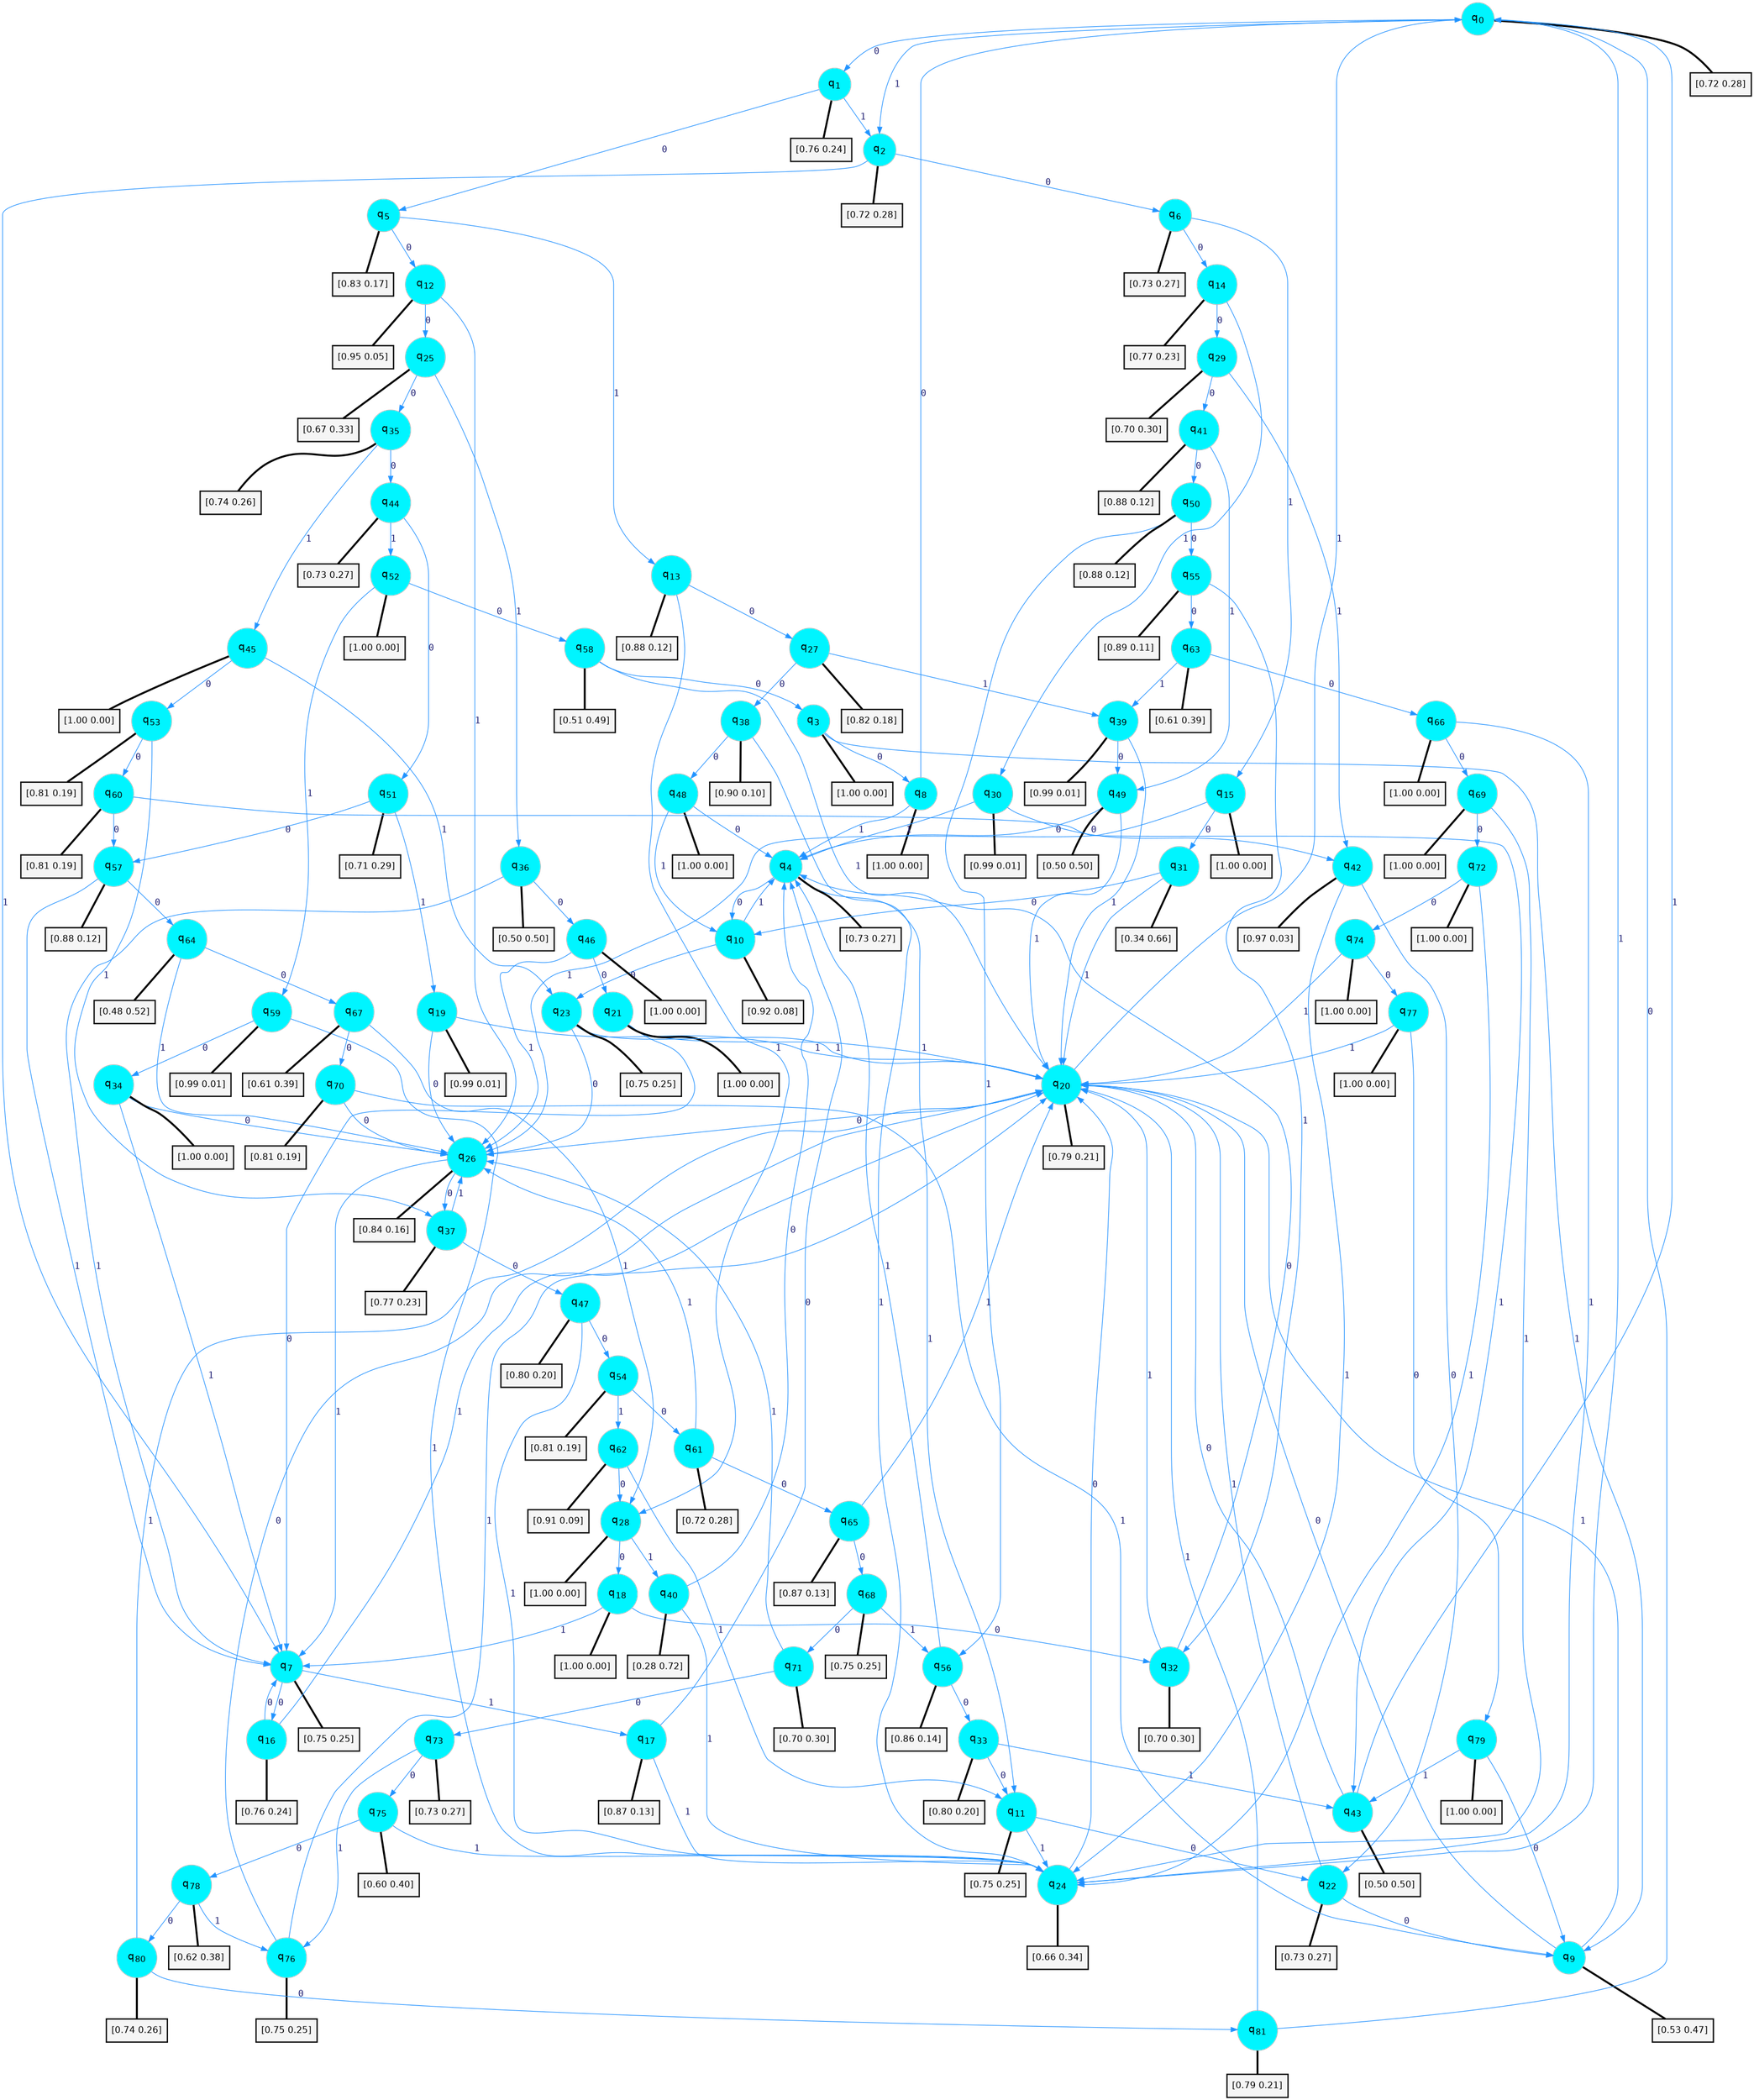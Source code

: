 digraph G {
graph [
bgcolor=transparent, dpi=300, rankdir=TD, size="40,25"];
node [
color=gray, fillcolor=turquoise1, fontcolor=black, fontname=Helvetica, fontsize=16, fontweight=bold, shape=circle, style=filled];
edge [
arrowsize=1, color=dodgerblue1, fontcolor=midnightblue, fontname=courier, fontweight=bold, penwidth=1, style=solid, weight=20];
0[label=<q<SUB>0</SUB>>];
1[label=<q<SUB>1</SUB>>];
2[label=<q<SUB>2</SUB>>];
3[label=<q<SUB>3</SUB>>];
4[label=<q<SUB>4</SUB>>];
5[label=<q<SUB>5</SUB>>];
6[label=<q<SUB>6</SUB>>];
7[label=<q<SUB>7</SUB>>];
8[label=<q<SUB>8</SUB>>];
9[label=<q<SUB>9</SUB>>];
10[label=<q<SUB>10</SUB>>];
11[label=<q<SUB>11</SUB>>];
12[label=<q<SUB>12</SUB>>];
13[label=<q<SUB>13</SUB>>];
14[label=<q<SUB>14</SUB>>];
15[label=<q<SUB>15</SUB>>];
16[label=<q<SUB>16</SUB>>];
17[label=<q<SUB>17</SUB>>];
18[label=<q<SUB>18</SUB>>];
19[label=<q<SUB>19</SUB>>];
20[label=<q<SUB>20</SUB>>];
21[label=<q<SUB>21</SUB>>];
22[label=<q<SUB>22</SUB>>];
23[label=<q<SUB>23</SUB>>];
24[label=<q<SUB>24</SUB>>];
25[label=<q<SUB>25</SUB>>];
26[label=<q<SUB>26</SUB>>];
27[label=<q<SUB>27</SUB>>];
28[label=<q<SUB>28</SUB>>];
29[label=<q<SUB>29</SUB>>];
30[label=<q<SUB>30</SUB>>];
31[label=<q<SUB>31</SUB>>];
32[label=<q<SUB>32</SUB>>];
33[label=<q<SUB>33</SUB>>];
34[label=<q<SUB>34</SUB>>];
35[label=<q<SUB>35</SUB>>];
36[label=<q<SUB>36</SUB>>];
37[label=<q<SUB>37</SUB>>];
38[label=<q<SUB>38</SUB>>];
39[label=<q<SUB>39</SUB>>];
40[label=<q<SUB>40</SUB>>];
41[label=<q<SUB>41</SUB>>];
42[label=<q<SUB>42</SUB>>];
43[label=<q<SUB>43</SUB>>];
44[label=<q<SUB>44</SUB>>];
45[label=<q<SUB>45</SUB>>];
46[label=<q<SUB>46</SUB>>];
47[label=<q<SUB>47</SUB>>];
48[label=<q<SUB>48</SUB>>];
49[label=<q<SUB>49</SUB>>];
50[label=<q<SUB>50</SUB>>];
51[label=<q<SUB>51</SUB>>];
52[label=<q<SUB>52</SUB>>];
53[label=<q<SUB>53</SUB>>];
54[label=<q<SUB>54</SUB>>];
55[label=<q<SUB>55</SUB>>];
56[label=<q<SUB>56</SUB>>];
57[label=<q<SUB>57</SUB>>];
58[label=<q<SUB>58</SUB>>];
59[label=<q<SUB>59</SUB>>];
60[label=<q<SUB>60</SUB>>];
61[label=<q<SUB>61</SUB>>];
62[label=<q<SUB>62</SUB>>];
63[label=<q<SUB>63</SUB>>];
64[label=<q<SUB>64</SUB>>];
65[label=<q<SUB>65</SUB>>];
66[label=<q<SUB>66</SUB>>];
67[label=<q<SUB>67</SUB>>];
68[label=<q<SUB>68</SUB>>];
69[label=<q<SUB>69</SUB>>];
70[label=<q<SUB>70</SUB>>];
71[label=<q<SUB>71</SUB>>];
72[label=<q<SUB>72</SUB>>];
73[label=<q<SUB>73</SUB>>];
74[label=<q<SUB>74</SUB>>];
75[label=<q<SUB>75</SUB>>];
76[label=<q<SUB>76</SUB>>];
77[label=<q<SUB>77</SUB>>];
78[label=<q<SUB>78</SUB>>];
79[label=<q<SUB>79</SUB>>];
80[label=<q<SUB>80</SUB>>];
81[label=<q<SUB>81</SUB>>];
82[label="[0.72 0.28]", shape=box,fontcolor=black, fontname=Helvetica, fontsize=14, penwidth=2, fillcolor=whitesmoke,color=black];
83[label="[0.76 0.24]", shape=box,fontcolor=black, fontname=Helvetica, fontsize=14, penwidth=2, fillcolor=whitesmoke,color=black];
84[label="[0.72 0.28]", shape=box,fontcolor=black, fontname=Helvetica, fontsize=14, penwidth=2, fillcolor=whitesmoke,color=black];
85[label="[1.00 0.00]", shape=box,fontcolor=black, fontname=Helvetica, fontsize=14, penwidth=2, fillcolor=whitesmoke,color=black];
86[label="[0.73 0.27]", shape=box,fontcolor=black, fontname=Helvetica, fontsize=14, penwidth=2, fillcolor=whitesmoke,color=black];
87[label="[0.83 0.17]", shape=box,fontcolor=black, fontname=Helvetica, fontsize=14, penwidth=2, fillcolor=whitesmoke,color=black];
88[label="[0.73 0.27]", shape=box,fontcolor=black, fontname=Helvetica, fontsize=14, penwidth=2, fillcolor=whitesmoke,color=black];
89[label="[0.75 0.25]", shape=box,fontcolor=black, fontname=Helvetica, fontsize=14, penwidth=2, fillcolor=whitesmoke,color=black];
90[label="[1.00 0.00]", shape=box,fontcolor=black, fontname=Helvetica, fontsize=14, penwidth=2, fillcolor=whitesmoke,color=black];
91[label="[0.53 0.47]", shape=box,fontcolor=black, fontname=Helvetica, fontsize=14, penwidth=2, fillcolor=whitesmoke,color=black];
92[label="[0.92 0.08]", shape=box,fontcolor=black, fontname=Helvetica, fontsize=14, penwidth=2, fillcolor=whitesmoke,color=black];
93[label="[0.75 0.25]", shape=box,fontcolor=black, fontname=Helvetica, fontsize=14, penwidth=2, fillcolor=whitesmoke,color=black];
94[label="[0.95 0.05]", shape=box,fontcolor=black, fontname=Helvetica, fontsize=14, penwidth=2, fillcolor=whitesmoke,color=black];
95[label="[0.88 0.12]", shape=box,fontcolor=black, fontname=Helvetica, fontsize=14, penwidth=2, fillcolor=whitesmoke,color=black];
96[label="[0.77 0.23]", shape=box,fontcolor=black, fontname=Helvetica, fontsize=14, penwidth=2, fillcolor=whitesmoke,color=black];
97[label="[1.00 0.00]", shape=box,fontcolor=black, fontname=Helvetica, fontsize=14, penwidth=2, fillcolor=whitesmoke,color=black];
98[label="[0.76 0.24]", shape=box,fontcolor=black, fontname=Helvetica, fontsize=14, penwidth=2, fillcolor=whitesmoke,color=black];
99[label="[0.87 0.13]", shape=box,fontcolor=black, fontname=Helvetica, fontsize=14, penwidth=2, fillcolor=whitesmoke,color=black];
100[label="[1.00 0.00]", shape=box,fontcolor=black, fontname=Helvetica, fontsize=14, penwidth=2, fillcolor=whitesmoke,color=black];
101[label="[0.99 0.01]", shape=box,fontcolor=black, fontname=Helvetica, fontsize=14, penwidth=2, fillcolor=whitesmoke,color=black];
102[label="[0.79 0.21]", shape=box,fontcolor=black, fontname=Helvetica, fontsize=14, penwidth=2, fillcolor=whitesmoke,color=black];
103[label="[1.00 0.00]", shape=box,fontcolor=black, fontname=Helvetica, fontsize=14, penwidth=2, fillcolor=whitesmoke,color=black];
104[label="[0.73 0.27]", shape=box,fontcolor=black, fontname=Helvetica, fontsize=14, penwidth=2, fillcolor=whitesmoke,color=black];
105[label="[0.75 0.25]", shape=box,fontcolor=black, fontname=Helvetica, fontsize=14, penwidth=2, fillcolor=whitesmoke,color=black];
106[label="[0.66 0.34]", shape=box,fontcolor=black, fontname=Helvetica, fontsize=14, penwidth=2, fillcolor=whitesmoke,color=black];
107[label="[0.67 0.33]", shape=box,fontcolor=black, fontname=Helvetica, fontsize=14, penwidth=2, fillcolor=whitesmoke,color=black];
108[label="[0.84 0.16]", shape=box,fontcolor=black, fontname=Helvetica, fontsize=14, penwidth=2, fillcolor=whitesmoke,color=black];
109[label="[0.82 0.18]", shape=box,fontcolor=black, fontname=Helvetica, fontsize=14, penwidth=2, fillcolor=whitesmoke,color=black];
110[label="[1.00 0.00]", shape=box,fontcolor=black, fontname=Helvetica, fontsize=14, penwidth=2, fillcolor=whitesmoke,color=black];
111[label="[0.70 0.30]", shape=box,fontcolor=black, fontname=Helvetica, fontsize=14, penwidth=2, fillcolor=whitesmoke,color=black];
112[label="[0.99 0.01]", shape=box,fontcolor=black, fontname=Helvetica, fontsize=14, penwidth=2, fillcolor=whitesmoke,color=black];
113[label="[0.34 0.66]", shape=box,fontcolor=black, fontname=Helvetica, fontsize=14, penwidth=2, fillcolor=whitesmoke,color=black];
114[label="[0.70 0.30]", shape=box,fontcolor=black, fontname=Helvetica, fontsize=14, penwidth=2, fillcolor=whitesmoke,color=black];
115[label="[0.80 0.20]", shape=box,fontcolor=black, fontname=Helvetica, fontsize=14, penwidth=2, fillcolor=whitesmoke,color=black];
116[label="[1.00 0.00]", shape=box,fontcolor=black, fontname=Helvetica, fontsize=14, penwidth=2, fillcolor=whitesmoke,color=black];
117[label="[0.74 0.26]", shape=box,fontcolor=black, fontname=Helvetica, fontsize=14, penwidth=2, fillcolor=whitesmoke,color=black];
118[label="[0.50 0.50]", shape=box,fontcolor=black, fontname=Helvetica, fontsize=14, penwidth=2, fillcolor=whitesmoke,color=black];
119[label="[0.77 0.23]", shape=box,fontcolor=black, fontname=Helvetica, fontsize=14, penwidth=2, fillcolor=whitesmoke,color=black];
120[label="[0.90 0.10]", shape=box,fontcolor=black, fontname=Helvetica, fontsize=14, penwidth=2, fillcolor=whitesmoke,color=black];
121[label="[0.99 0.01]", shape=box,fontcolor=black, fontname=Helvetica, fontsize=14, penwidth=2, fillcolor=whitesmoke,color=black];
122[label="[0.28 0.72]", shape=box,fontcolor=black, fontname=Helvetica, fontsize=14, penwidth=2, fillcolor=whitesmoke,color=black];
123[label="[0.88 0.12]", shape=box,fontcolor=black, fontname=Helvetica, fontsize=14, penwidth=2, fillcolor=whitesmoke,color=black];
124[label="[0.97 0.03]", shape=box,fontcolor=black, fontname=Helvetica, fontsize=14, penwidth=2, fillcolor=whitesmoke,color=black];
125[label="[0.50 0.50]", shape=box,fontcolor=black, fontname=Helvetica, fontsize=14, penwidth=2, fillcolor=whitesmoke,color=black];
126[label="[0.73 0.27]", shape=box,fontcolor=black, fontname=Helvetica, fontsize=14, penwidth=2, fillcolor=whitesmoke,color=black];
127[label="[1.00 0.00]", shape=box,fontcolor=black, fontname=Helvetica, fontsize=14, penwidth=2, fillcolor=whitesmoke,color=black];
128[label="[1.00 0.00]", shape=box,fontcolor=black, fontname=Helvetica, fontsize=14, penwidth=2, fillcolor=whitesmoke,color=black];
129[label="[0.80 0.20]", shape=box,fontcolor=black, fontname=Helvetica, fontsize=14, penwidth=2, fillcolor=whitesmoke,color=black];
130[label="[1.00 0.00]", shape=box,fontcolor=black, fontname=Helvetica, fontsize=14, penwidth=2, fillcolor=whitesmoke,color=black];
131[label="[0.50 0.50]", shape=box,fontcolor=black, fontname=Helvetica, fontsize=14, penwidth=2, fillcolor=whitesmoke,color=black];
132[label="[0.88 0.12]", shape=box,fontcolor=black, fontname=Helvetica, fontsize=14, penwidth=2, fillcolor=whitesmoke,color=black];
133[label="[0.71 0.29]", shape=box,fontcolor=black, fontname=Helvetica, fontsize=14, penwidth=2, fillcolor=whitesmoke,color=black];
134[label="[1.00 0.00]", shape=box,fontcolor=black, fontname=Helvetica, fontsize=14, penwidth=2, fillcolor=whitesmoke,color=black];
135[label="[0.81 0.19]", shape=box,fontcolor=black, fontname=Helvetica, fontsize=14, penwidth=2, fillcolor=whitesmoke,color=black];
136[label="[0.81 0.19]", shape=box,fontcolor=black, fontname=Helvetica, fontsize=14, penwidth=2, fillcolor=whitesmoke,color=black];
137[label="[0.89 0.11]", shape=box,fontcolor=black, fontname=Helvetica, fontsize=14, penwidth=2, fillcolor=whitesmoke,color=black];
138[label="[0.86 0.14]", shape=box,fontcolor=black, fontname=Helvetica, fontsize=14, penwidth=2, fillcolor=whitesmoke,color=black];
139[label="[0.88 0.12]", shape=box,fontcolor=black, fontname=Helvetica, fontsize=14, penwidth=2, fillcolor=whitesmoke,color=black];
140[label="[0.51 0.49]", shape=box,fontcolor=black, fontname=Helvetica, fontsize=14, penwidth=2, fillcolor=whitesmoke,color=black];
141[label="[0.99 0.01]", shape=box,fontcolor=black, fontname=Helvetica, fontsize=14, penwidth=2, fillcolor=whitesmoke,color=black];
142[label="[0.81 0.19]", shape=box,fontcolor=black, fontname=Helvetica, fontsize=14, penwidth=2, fillcolor=whitesmoke,color=black];
143[label="[0.72 0.28]", shape=box,fontcolor=black, fontname=Helvetica, fontsize=14, penwidth=2, fillcolor=whitesmoke,color=black];
144[label="[0.91 0.09]", shape=box,fontcolor=black, fontname=Helvetica, fontsize=14, penwidth=2, fillcolor=whitesmoke,color=black];
145[label="[0.61 0.39]", shape=box,fontcolor=black, fontname=Helvetica, fontsize=14, penwidth=2, fillcolor=whitesmoke,color=black];
146[label="[0.48 0.52]", shape=box,fontcolor=black, fontname=Helvetica, fontsize=14, penwidth=2, fillcolor=whitesmoke,color=black];
147[label="[0.87 0.13]", shape=box,fontcolor=black, fontname=Helvetica, fontsize=14, penwidth=2, fillcolor=whitesmoke,color=black];
148[label="[1.00 0.00]", shape=box,fontcolor=black, fontname=Helvetica, fontsize=14, penwidth=2, fillcolor=whitesmoke,color=black];
149[label="[0.61 0.39]", shape=box,fontcolor=black, fontname=Helvetica, fontsize=14, penwidth=2, fillcolor=whitesmoke,color=black];
150[label="[0.75 0.25]", shape=box,fontcolor=black, fontname=Helvetica, fontsize=14, penwidth=2, fillcolor=whitesmoke,color=black];
151[label="[1.00 0.00]", shape=box,fontcolor=black, fontname=Helvetica, fontsize=14, penwidth=2, fillcolor=whitesmoke,color=black];
152[label="[0.81 0.19]", shape=box,fontcolor=black, fontname=Helvetica, fontsize=14, penwidth=2, fillcolor=whitesmoke,color=black];
153[label="[0.70 0.30]", shape=box,fontcolor=black, fontname=Helvetica, fontsize=14, penwidth=2, fillcolor=whitesmoke,color=black];
154[label="[1.00 0.00]", shape=box,fontcolor=black, fontname=Helvetica, fontsize=14, penwidth=2, fillcolor=whitesmoke,color=black];
155[label="[0.73 0.27]", shape=box,fontcolor=black, fontname=Helvetica, fontsize=14, penwidth=2, fillcolor=whitesmoke,color=black];
156[label="[1.00 0.00]", shape=box,fontcolor=black, fontname=Helvetica, fontsize=14, penwidth=2, fillcolor=whitesmoke,color=black];
157[label="[0.60 0.40]", shape=box,fontcolor=black, fontname=Helvetica, fontsize=14, penwidth=2, fillcolor=whitesmoke,color=black];
158[label="[0.75 0.25]", shape=box,fontcolor=black, fontname=Helvetica, fontsize=14, penwidth=2, fillcolor=whitesmoke,color=black];
159[label="[1.00 0.00]", shape=box,fontcolor=black, fontname=Helvetica, fontsize=14, penwidth=2, fillcolor=whitesmoke,color=black];
160[label="[0.62 0.38]", shape=box,fontcolor=black, fontname=Helvetica, fontsize=14, penwidth=2, fillcolor=whitesmoke,color=black];
161[label="[1.00 0.00]", shape=box,fontcolor=black, fontname=Helvetica, fontsize=14, penwidth=2, fillcolor=whitesmoke,color=black];
162[label="[0.74 0.26]", shape=box,fontcolor=black, fontname=Helvetica, fontsize=14, penwidth=2, fillcolor=whitesmoke,color=black];
163[label="[0.79 0.21]", shape=box,fontcolor=black, fontname=Helvetica, fontsize=14, penwidth=2, fillcolor=whitesmoke,color=black];
0->1 [label=0];
0->2 [label=1];
0->82 [arrowhead=none, penwidth=3,color=black];
1->5 [label=0];
1->2 [label=1];
1->83 [arrowhead=none, penwidth=3,color=black];
2->6 [label=0];
2->7 [label=1];
2->84 [arrowhead=none, penwidth=3,color=black];
3->8 [label=0];
3->9 [label=1];
3->85 [arrowhead=none, penwidth=3,color=black];
4->10 [label=0];
4->11 [label=1];
4->86 [arrowhead=none, penwidth=3,color=black];
5->12 [label=0];
5->13 [label=1];
5->87 [arrowhead=none, penwidth=3,color=black];
6->14 [label=0];
6->15 [label=1];
6->88 [arrowhead=none, penwidth=3,color=black];
7->16 [label=0];
7->17 [label=1];
7->89 [arrowhead=none, penwidth=3,color=black];
8->0 [label=0];
8->4 [label=1];
8->90 [arrowhead=none, penwidth=3,color=black];
9->20 [label=0];
9->20 [label=1];
9->91 [arrowhead=none, penwidth=3,color=black];
10->23 [label=0];
10->4 [label=1];
10->92 [arrowhead=none, penwidth=3,color=black];
11->22 [label=0];
11->24 [label=1];
11->93 [arrowhead=none, penwidth=3,color=black];
12->25 [label=0];
12->26 [label=1];
12->94 [arrowhead=none, penwidth=3,color=black];
13->27 [label=0];
13->28 [label=1];
13->95 [arrowhead=none, penwidth=3,color=black];
14->29 [label=0];
14->30 [label=1];
14->96 [arrowhead=none, penwidth=3,color=black];
15->31 [label=0];
15->26 [label=1];
15->97 [arrowhead=none, penwidth=3,color=black];
16->7 [label=0];
16->20 [label=1];
16->98 [arrowhead=none, penwidth=3,color=black];
17->4 [label=0];
17->24 [label=1];
17->99 [arrowhead=none, penwidth=3,color=black];
18->32 [label=0];
18->7 [label=1];
18->100 [arrowhead=none, penwidth=3,color=black];
19->26 [label=0];
19->20 [label=1];
19->101 [arrowhead=none, penwidth=3,color=black];
20->26 [label=0];
20->0 [label=1];
20->102 [arrowhead=none, penwidth=3,color=black];
21->7 [label=0];
21->20 [label=1];
21->103 [arrowhead=none, penwidth=3,color=black];
22->9 [label=0];
22->20 [label=1];
22->104 [arrowhead=none, penwidth=3,color=black];
23->26 [label=0];
23->20 [label=1];
23->105 [arrowhead=none, penwidth=3,color=black];
24->20 [label=0];
24->0 [label=1];
24->106 [arrowhead=none, penwidth=3,color=black];
25->35 [label=0];
25->36 [label=1];
25->107 [arrowhead=none, penwidth=3,color=black];
26->37 [label=0];
26->7 [label=1];
26->108 [arrowhead=none, penwidth=3,color=black];
27->38 [label=0];
27->39 [label=1];
27->109 [arrowhead=none, penwidth=3,color=black];
28->18 [label=0];
28->40 [label=1];
28->110 [arrowhead=none, penwidth=3,color=black];
29->41 [label=0];
29->42 [label=1];
29->111 [arrowhead=none, penwidth=3,color=black];
30->42 [label=0];
30->4 [label=1];
30->112 [arrowhead=none, penwidth=3,color=black];
31->10 [label=0];
31->20 [label=1];
31->113 [arrowhead=none, penwidth=3,color=black];
32->4 [label=0];
32->20 [label=1];
32->114 [arrowhead=none, penwidth=3,color=black];
33->11 [label=0];
33->43 [label=1];
33->115 [arrowhead=none, penwidth=3,color=black];
34->26 [label=0];
34->7 [label=1];
34->116 [arrowhead=none, penwidth=3,color=black];
35->44 [label=0];
35->45 [label=1];
35->117 [arrowhead=none, penwidth=3,color=black];
36->46 [label=0];
36->7 [label=1];
36->118 [arrowhead=none, penwidth=3,color=black];
37->47 [label=0];
37->26 [label=1];
37->119 [arrowhead=none, penwidth=3,color=black];
38->48 [label=0];
38->24 [label=1];
38->120 [arrowhead=none, penwidth=3,color=black];
39->49 [label=0];
39->20 [label=1];
39->121 [arrowhead=none, penwidth=3,color=black];
40->4 [label=0];
40->24 [label=1];
40->122 [arrowhead=none, penwidth=3,color=black];
41->50 [label=0];
41->49 [label=1];
41->123 [arrowhead=none, penwidth=3,color=black];
42->22 [label=0];
42->24 [label=1];
42->124 [arrowhead=none, penwidth=3,color=black];
43->20 [label=0];
43->0 [label=1];
43->125 [arrowhead=none, penwidth=3,color=black];
44->51 [label=0];
44->52 [label=1];
44->126 [arrowhead=none, penwidth=3,color=black];
45->53 [label=0];
45->23 [label=1];
45->127 [arrowhead=none, penwidth=3,color=black];
46->21 [label=0];
46->26 [label=1];
46->128 [arrowhead=none, penwidth=3,color=black];
47->54 [label=0];
47->24 [label=1];
47->129 [arrowhead=none, penwidth=3,color=black];
48->4 [label=0];
48->10 [label=1];
48->130 [arrowhead=none, penwidth=3,color=black];
49->4 [label=0];
49->20 [label=1];
49->131 [arrowhead=none, penwidth=3,color=black];
50->55 [label=0];
50->56 [label=1];
50->132 [arrowhead=none, penwidth=3,color=black];
51->57 [label=0];
51->19 [label=1];
51->133 [arrowhead=none, penwidth=3,color=black];
52->58 [label=0];
52->59 [label=1];
52->134 [arrowhead=none, penwidth=3,color=black];
53->60 [label=0];
53->37 [label=1];
53->135 [arrowhead=none, penwidth=3,color=black];
54->61 [label=0];
54->62 [label=1];
54->136 [arrowhead=none, penwidth=3,color=black];
55->63 [label=0];
55->32 [label=1];
55->137 [arrowhead=none, penwidth=3,color=black];
56->33 [label=0];
56->4 [label=1];
56->138 [arrowhead=none, penwidth=3,color=black];
57->64 [label=0];
57->7 [label=1];
57->139 [arrowhead=none, penwidth=3,color=black];
58->3 [label=0];
58->20 [label=1];
58->140 [arrowhead=none, penwidth=3,color=black];
59->34 [label=0];
59->24 [label=1];
59->141 [arrowhead=none, penwidth=3,color=black];
60->57 [label=0];
60->43 [label=1];
60->142 [arrowhead=none, penwidth=3,color=black];
61->65 [label=0];
61->26 [label=1];
61->143 [arrowhead=none, penwidth=3,color=black];
62->28 [label=0];
62->11 [label=1];
62->144 [arrowhead=none, penwidth=3,color=black];
63->66 [label=0];
63->39 [label=1];
63->145 [arrowhead=none, penwidth=3,color=black];
64->67 [label=0];
64->26 [label=1];
64->146 [arrowhead=none, penwidth=3,color=black];
65->68 [label=0];
65->20 [label=1];
65->147 [arrowhead=none, penwidth=3,color=black];
66->69 [label=0];
66->24 [label=1];
66->148 [arrowhead=none, penwidth=3,color=black];
67->70 [label=0];
67->28 [label=1];
67->149 [arrowhead=none, penwidth=3,color=black];
68->71 [label=0];
68->56 [label=1];
68->150 [arrowhead=none, penwidth=3,color=black];
69->72 [label=0];
69->24 [label=1];
69->151 [arrowhead=none, penwidth=3,color=black];
70->26 [label=0];
70->9 [label=1];
70->152 [arrowhead=none, penwidth=3,color=black];
71->73 [label=0];
71->26 [label=1];
71->153 [arrowhead=none, penwidth=3,color=black];
72->74 [label=0];
72->24 [label=1];
72->154 [arrowhead=none, penwidth=3,color=black];
73->75 [label=0];
73->76 [label=1];
73->155 [arrowhead=none, penwidth=3,color=black];
74->77 [label=0];
74->20 [label=1];
74->156 [arrowhead=none, penwidth=3,color=black];
75->78 [label=0];
75->24 [label=1];
75->157 [arrowhead=none, penwidth=3,color=black];
76->20 [label=0];
76->20 [label=1];
76->158 [arrowhead=none, penwidth=3,color=black];
77->79 [label=0];
77->20 [label=1];
77->159 [arrowhead=none, penwidth=3,color=black];
78->80 [label=0];
78->76 [label=1];
78->160 [arrowhead=none, penwidth=3,color=black];
79->9 [label=0];
79->43 [label=1];
79->161 [arrowhead=none, penwidth=3,color=black];
80->81 [label=0];
80->20 [label=1];
80->162 [arrowhead=none, penwidth=3,color=black];
81->0 [label=0];
81->20 [label=1];
81->163 [arrowhead=none, penwidth=3,color=black];
}
